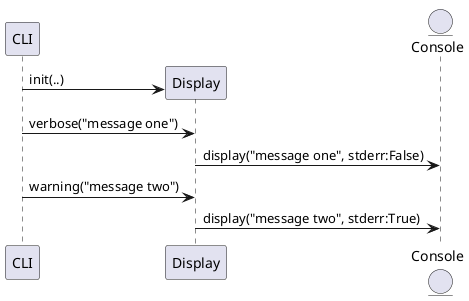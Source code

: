 @startuml

participant CLI
create Display
CLI -> Display: init(..)
CLI -> Display: verbose("message one")
entity Console
Display -> Console: display("message one", stderr:False)
CLI -> Display: warning("message two")
Display -> Console: display("message two", stderr:True)
@enduml